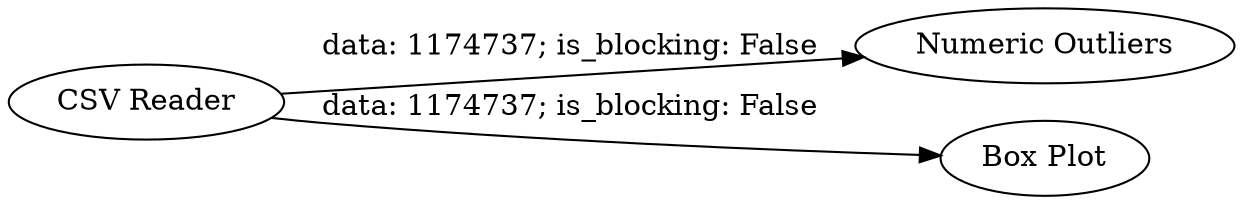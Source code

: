 digraph {
	"625115463676161785_3" [label="Numeric Outliers"]
	"625115463676161785_2" [label="Box Plot"]
	"625115463676161785_1" [label="CSV Reader"]
	"625115463676161785_1" -> "625115463676161785_2" [label="data: 1174737; is_blocking: False"]
	"625115463676161785_1" -> "625115463676161785_3" [label="data: 1174737; is_blocking: False"]
	rankdir=LR
}
